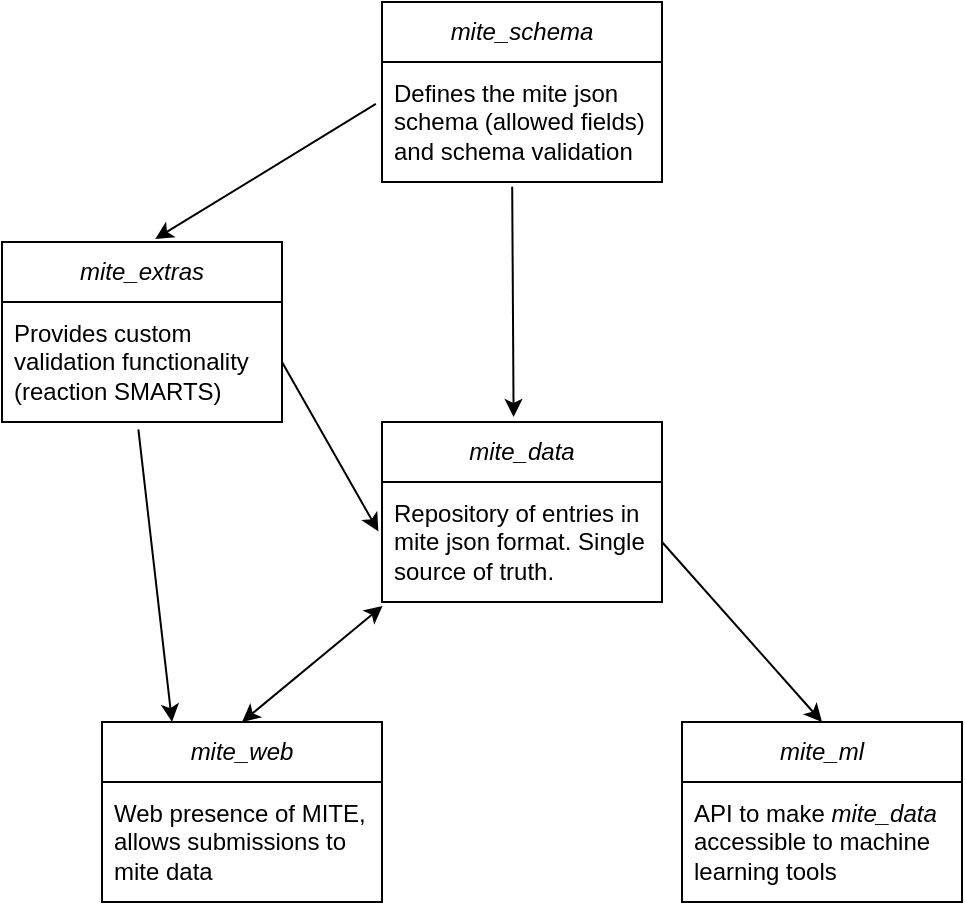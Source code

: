 <mxfile version="24.8.6">
  <diagram id="C5RBs43oDa-KdzZeNtuy" name="Page-1">
    <mxGraphModel dx="989" dy="547" grid="1" gridSize="10" guides="1" tooltips="1" connect="1" arrows="1" fold="1" page="1" pageScale="1" pageWidth="827" pageHeight="1169" math="0" shadow="0">
      <root>
        <mxCell id="WIyWlLk6GJQsqaUBKTNV-0" />
        <mxCell id="WIyWlLk6GJQsqaUBKTNV-1" parent="WIyWlLk6GJQsqaUBKTNV-0" />
        <mxCell id="A4xY7w4Iety8xk-muCCg-2" value="&lt;i&gt;mite_schema&lt;/i&gt;" style="swimlane;fontStyle=0;childLayout=stackLayout;horizontal=1;startSize=30;horizontalStack=0;resizeParent=1;resizeParentMax=0;resizeLast=0;collapsible=1;marginBottom=0;whiteSpace=wrap;html=1;" vertex="1" parent="WIyWlLk6GJQsqaUBKTNV-1">
          <mxGeometry x="350" y="340" width="140" height="90" as="geometry" />
        </mxCell>
        <mxCell id="A4xY7w4Iety8xk-muCCg-3" value="&lt;div&gt;Defines the mite json schema (allowed fields) and schema validation&lt;br&gt;&lt;/div&gt;" style="text;strokeColor=none;fillColor=none;align=left;verticalAlign=middle;spacingLeft=4;spacingRight=4;overflow=hidden;points=[[0,0.5],[1,0.5]];portConstraint=eastwest;rotatable=0;whiteSpace=wrap;html=1;" vertex="1" parent="A4xY7w4Iety8xk-muCCg-2">
          <mxGeometry y="30" width="140" height="60" as="geometry" />
        </mxCell>
        <mxCell id="A4xY7w4Iety8xk-muCCg-4" value="&lt;i&gt;mite_data&lt;/i&gt;" style="swimlane;fontStyle=0;childLayout=stackLayout;horizontal=1;startSize=30;horizontalStack=0;resizeParent=1;resizeParentMax=0;resizeLast=0;collapsible=1;marginBottom=0;whiteSpace=wrap;html=1;" vertex="1" parent="WIyWlLk6GJQsqaUBKTNV-1">
          <mxGeometry x="350" y="550" width="140" height="90" as="geometry" />
        </mxCell>
        <mxCell id="A4xY7w4Iety8xk-muCCg-5" value="&lt;div&gt;Repository of entries in mite json format. Single source of truth.&lt;br&gt;&lt;/div&gt;" style="text;strokeColor=none;fillColor=none;align=left;verticalAlign=middle;spacingLeft=4;spacingRight=4;overflow=hidden;points=[[0,0.5],[1,0.5]];portConstraint=eastwest;rotatable=0;whiteSpace=wrap;html=1;" vertex="1" parent="A4xY7w4Iety8xk-muCCg-4">
          <mxGeometry y="30" width="140" height="60" as="geometry" />
        </mxCell>
        <mxCell id="A4xY7w4Iety8xk-muCCg-6" value="&lt;i&gt;mite_extras&lt;/i&gt;" style="swimlane;fontStyle=0;childLayout=stackLayout;horizontal=1;startSize=30;horizontalStack=0;resizeParent=1;resizeParentMax=0;resizeLast=0;collapsible=1;marginBottom=0;whiteSpace=wrap;html=1;" vertex="1" parent="WIyWlLk6GJQsqaUBKTNV-1">
          <mxGeometry x="160" y="460" width="140" height="90" as="geometry" />
        </mxCell>
        <mxCell id="A4xY7w4Iety8xk-muCCg-7" value="Provides custom validation functionality (reaction SMARTS)" style="text;strokeColor=none;fillColor=none;align=left;verticalAlign=middle;spacingLeft=4;spacingRight=4;overflow=hidden;points=[[0,0.5],[1,0.5]];portConstraint=eastwest;rotatable=0;whiteSpace=wrap;html=1;" vertex="1" parent="A4xY7w4Iety8xk-muCCg-6">
          <mxGeometry y="30" width="140" height="60" as="geometry" />
        </mxCell>
        <mxCell id="A4xY7w4Iety8xk-muCCg-8" value="&lt;i&gt;mite_web&lt;/i&gt;" style="swimlane;fontStyle=0;childLayout=stackLayout;horizontal=1;startSize=30;horizontalStack=0;resizeParent=1;resizeParentMax=0;resizeLast=0;collapsible=1;marginBottom=0;whiteSpace=wrap;html=1;" vertex="1" parent="WIyWlLk6GJQsqaUBKTNV-1">
          <mxGeometry x="210" y="700" width="140" height="90" as="geometry" />
        </mxCell>
        <mxCell id="A4xY7w4Iety8xk-muCCg-9" value="Web presence of MITE, allows submissions to mite data" style="text;strokeColor=none;fillColor=none;align=left;verticalAlign=middle;spacingLeft=4;spacingRight=4;overflow=hidden;points=[[0,0.5],[1,0.5]];portConstraint=eastwest;rotatable=0;whiteSpace=wrap;html=1;" vertex="1" parent="A4xY7w4Iety8xk-muCCg-8">
          <mxGeometry y="30" width="140" height="60" as="geometry" />
        </mxCell>
        <mxCell id="A4xY7w4Iety8xk-muCCg-10" value="&lt;i&gt;mite_ml&lt;/i&gt;" style="swimlane;fontStyle=0;childLayout=stackLayout;horizontal=1;startSize=30;horizontalStack=0;resizeParent=1;resizeParentMax=0;resizeLast=0;collapsible=1;marginBottom=0;whiteSpace=wrap;html=1;" vertex="1" parent="WIyWlLk6GJQsqaUBKTNV-1">
          <mxGeometry x="500" y="700" width="140" height="90" as="geometry" />
        </mxCell>
        <mxCell id="A4xY7w4Iety8xk-muCCg-11" value="API to make &lt;i&gt;mite_data&lt;/i&gt; accessible to machine learning tools" style="text;strokeColor=none;fillColor=none;align=left;verticalAlign=middle;spacingLeft=4;spacingRight=4;overflow=hidden;points=[[0,0.5],[1,0.5]];portConstraint=eastwest;rotatable=0;whiteSpace=wrap;html=1;" vertex="1" parent="A4xY7w4Iety8xk-muCCg-10">
          <mxGeometry y="30" width="140" height="60" as="geometry" />
        </mxCell>
        <mxCell id="A4xY7w4Iety8xk-muCCg-13" value="" style="endArrow=classic;html=1;rounded=0;exitX=0.465;exitY=1.039;exitDx=0;exitDy=0;exitPerimeter=0;entryX=0.47;entryY=-0.028;entryDx=0;entryDy=0;entryPerimeter=0;" edge="1" parent="WIyWlLk6GJQsqaUBKTNV-1" source="A4xY7w4Iety8xk-muCCg-3" target="A4xY7w4Iety8xk-muCCg-4">
          <mxGeometry width="50" height="50" relative="1" as="geometry">
            <mxPoint x="400" y="560" as="sourcePoint" />
            <mxPoint x="450" y="510" as="targetPoint" />
          </mxGeometry>
        </mxCell>
        <mxCell id="A4xY7w4Iety8xk-muCCg-16" value="" style="endArrow=classic;html=1;rounded=0;exitX=-0.022;exitY=0.349;exitDx=0;exitDy=0;exitPerimeter=0;entryX=0.547;entryY=-0.016;entryDx=0;entryDy=0;entryPerimeter=0;" edge="1" parent="WIyWlLk6GJQsqaUBKTNV-1" source="A4xY7w4Iety8xk-muCCg-3" target="A4xY7w4Iety8xk-muCCg-6">
          <mxGeometry width="50" height="50" relative="1" as="geometry">
            <mxPoint x="400" y="560" as="sourcePoint" />
            <mxPoint x="450" y="510" as="targetPoint" />
          </mxGeometry>
        </mxCell>
        <mxCell id="A4xY7w4Iety8xk-muCCg-17" value="" style="endArrow=classic;html=1;rounded=0;exitX=1;exitY=0.5;exitDx=0;exitDy=0;entryX=-0.013;entryY=0.412;entryDx=0;entryDy=0;entryPerimeter=0;" edge="1" parent="WIyWlLk6GJQsqaUBKTNV-1" source="A4xY7w4Iety8xk-muCCg-7" target="A4xY7w4Iety8xk-muCCg-5">
          <mxGeometry width="50" height="50" relative="1" as="geometry">
            <mxPoint x="400" y="560" as="sourcePoint" />
            <mxPoint x="450" y="510" as="targetPoint" />
          </mxGeometry>
        </mxCell>
        <mxCell id="A4xY7w4Iety8xk-muCCg-19" value="" style="endArrow=classic;startArrow=classic;html=1;rounded=0;exitX=0.5;exitY=0;exitDx=0;exitDy=0;entryX=0.002;entryY=1.033;entryDx=0;entryDy=0;entryPerimeter=0;" edge="1" parent="WIyWlLk6GJQsqaUBKTNV-1" source="A4xY7w4Iety8xk-muCCg-8" target="A4xY7w4Iety8xk-muCCg-5">
          <mxGeometry width="50" height="50" relative="1" as="geometry">
            <mxPoint x="400" y="560" as="sourcePoint" />
            <mxPoint x="450" y="510" as="targetPoint" />
          </mxGeometry>
        </mxCell>
        <mxCell id="A4xY7w4Iety8xk-muCCg-20" value="" style="endArrow=classic;html=1;rounded=0;exitX=0.487;exitY=1.061;exitDx=0;exitDy=0;exitPerimeter=0;entryX=0.25;entryY=0;entryDx=0;entryDy=0;" edge="1" parent="WIyWlLk6GJQsqaUBKTNV-1" source="A4xY7w4Iety8xk-muCCg-7" target="A4xY7w4Iety8xk-muCCg-8">
          <mxGeometry width="50" height="50" relative="1" as="geometry">
            <mxPoint x="400" y="560" as="sourcePoint" />
            <mxPoint x="450" y="510" as="targetPoint" />
          </mxGeometry>
        </mxCell>
        <mxCell id="A4xY7w4Iety8xk-muCCg-21" value="" style="endArrow=classic;html=1;rounded=0;exitX=1;exitY=0.5;exitDx=0;exitDy=0;entryX=0.5;entryY=0;entryDx=0;entryDy=0;" edge="1" parent="WIyWlLk6GJQsqaUBKTNV-1" source="A4xY7w4Iety8xk-muCCg-5" target="A4xY7w4Iety8xk-muCCg-10">
          <mxGeometry width="50" height="50" relative="1" as="geometry">
            <mxPoint x="400" y="560" as="sourcePoint" />
            <mxPoint x="450" y="510" as="targetPoint" />
          </mxGeometry>
        </mxCell>
      </root>
    </mxGraphModel>
  </diagram>
</mxfile>
